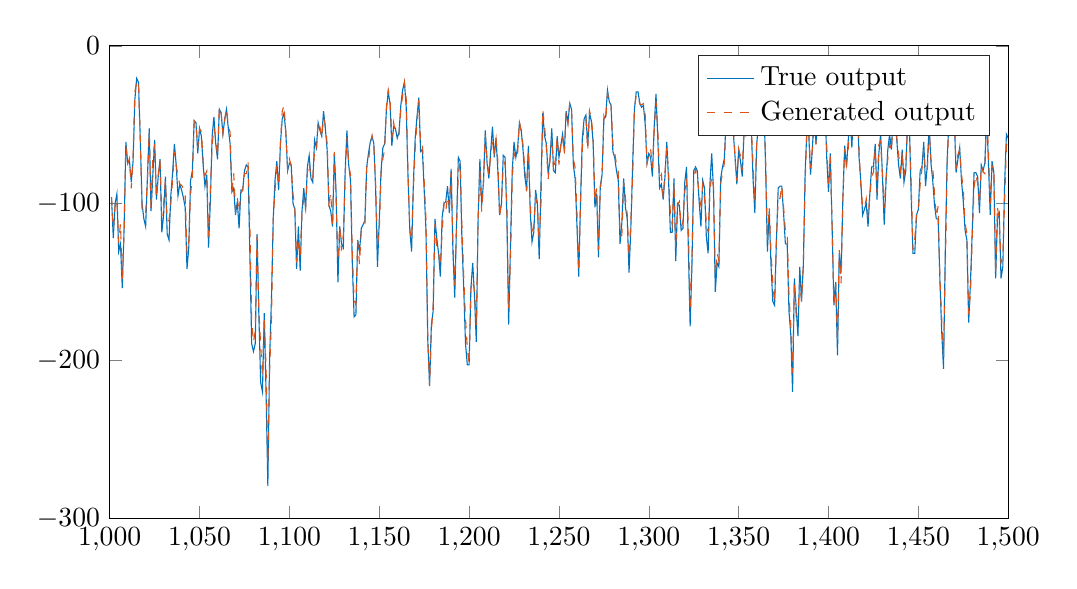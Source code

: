 % This file was created by matlab2tikz.
% Minimal pgfplots version: 1.3
%
\definecolor{mycolor1}{rgb}{0.0,0.447,0.741}%
\definecolor{mycolor2}{rgb}{0.85,0.325,0.098}%
%
\begin{tikzpicture}

\begin{axis}[%
width=11.411cm,
height=6cm,
at={(0cm,0cm)},
scale only axis,
xmin=1000,
xmax=1500,
ymin=-300,
ymax=0,
legend style={legend cell align=left,align=left,draw=white!15!black}
]
\addplot [color=mycolor1,solid]
  table[row sep=crcr]{%
1001	-96.436\\
1002	-122.07\\
1003	-100.098\\
1004	-93.994\\
1005	-130.615\\
1006	-125.732\\
1007	-153.809\\
1008	-115.967\\
1009	-61.035\\
1010	-74.463\\
1011	-73.242\\
1012	-86.67\\
1013	-73.242\\
1014	-34.18\\
1015	-20.752\\
1016	-23.193\\
1017	-58.594\\
1018	-100.098\\
1019	-109.863\\
1020	-114.746\\
1021	-83.008\\
1022	-52.49\\
1023	-104.98\\
1024	-81.787\\
1025	-59.814\\
1026	-97.656\\
1027	-83.008\\
1028	-72.021\\
1029	-118.408\\
1030	-107.422\\
1031	-83.008\\
1032	-119.629\\
1033	-123.291\\
1034	-95.215\\
1035	-80.566\\
1036	-62.256\\
1037	-75.684\\
1038	-95.215\\
1039	-87.891\\
1040	-91.553\\
1041	-96.436\\
1042	-102.539\\
1043	-141.602\\
1044	-128.174\\
1045	-85.449\\
1046	-79.346\\
1047	-47.607\\
1048	-48.828\\
1049	-68.359\\
1050	-52.49\\
1051	-57.373\\
1052	-75.684\\
1053	-89.111\\
1054	-81.787\\
1055	-128.174\\
1056	-98.877\\
1057	-57.373\\
1058	-45.166\\
1059	-62.256\\
1060	-72.021\\
1061	-40.283\\
1062	-42.725\\
1063	-56.152\\
1064	-46.387\\
1065	-40.283\\
1066	-52.49\\
1067	-62.256\\
1068	-92.773\\
1069	-90.332\\
1070	-107.422\\
1071	-98.877\\
1072	-115.967\\
1073	-91.553\\
1074	-91.553\\
1075	-79.346\\
1076	-75.684\\
1077	-76.904\\
1078	-133.057\\
1079	-189.209\\
1080	-194.092\\
1081	-189.209\\
1082	-119.629\\
1083	-170.898\\
1084	-213.623\\
1085	-219.727\\
1086	-169.678\\
1087	-219.727\\
1088	-279.541\\
1089	-197.754\\
1090	-161.133\\
1091	-109.863\\
1092	-85.449\\
1093	-73.242\\
1094	-91.553\\
1095	-62.256\\
1096	-46.387\\
1097	-42.725\\
1098	-54.932\\
1099	-79.346\\
1100	-74.463\\
1101	-75.684\\
1102	-100.098\\
1103	-103.76\\
1104	-141.602\\
1105	-114.746\\
1106	-142.822\\
1107	-104.98\\
1108	-90.332\\
1109	-103.76\\
1110	-76.904\\
1111	-69.58\\
1112	-84.229\\
1113	-86.67\\
1114	-59.814\\
1115	-64.697\\
1116	-48.828\\
1117	-53.711\\
1118	-57.373\\
1119	-41.504\\
1120	-52.49\\
1121	-65.918\\
1122	-101.318\\
1123	-104.98\\
1124	-114.746\\
1125	-68.359\\
1126	-93.994\\
1127	-150.146\\
1128	-114.746\\
1129	-125.732\\
1130	-128.174\\
1131	-80.566\\
1132	-53.711\\
1133	-75.684\\
1134	-85.449\\
1135	-137.939\\
1136	-172.119\\
1137	-170.898\\
1138	-123.291\\
1139	-130.615\\
1140	-115.967\\
1141	-113.525\\
1142	-111.084\\
1143	-76.904\\
1144	-68.359\\
1145	-61.035\\
1146	-57.373\\
1147	-62.256\\
1148	-91.553\\
1149	-140.381\\
1150	-111.084\\
1151	-79.346\\
1152	-64.697\\
1153	-62.256\\
1154	-40.283\\
1155	-29.297\\
1156	-36.621\\
1157	-63.477\\
1158	-51.27\\
1159	-52.49\\
1160	-58.594\\
1161	-54.932\\
1162	-37.842\\
1163	-28.076\\
1164	-23.193\\
1165	-39.063\\
1166	-83.008\\
1167	-117.188\\
1168	-130.615\\
1169	-86.67\\
1170	-58.594\\
1171	-45.166\\
1172	-32.959\\
1173	-67.139\\
1174	-65.918\\
1175	-91.553\\
1176	-117.188\\
1177	-186.768\\
1178	-216.064\\
1179	-177.002\\
1180	-168.457\\
1181	-109.863\\
1182	-122.07\\
1183	-131.836\\
1184	-146.484\\
1185	-108.643\\
1186	-100.098\\
1187	-98.877\\
1188	-89.111\\
1189	-106.201\\
1190	-78.125\\
1191	-130.615\\
1192	-159.912\\
1193	-113.525\\
1194	-70.801\\
1195	-73.242\\
1196	-123.291\\
1197	-153.809\\
1198	-189.209\\
1199	-202.637\\
1200	-202.637\\
1201	-153.809\\
1202	-137.939\\
1203	-158.691\\
1204	-187.988\\
1205	-109.863\\
1206	-72.021\\
1207	-101.318\\
1208	-86.67\\
1209	-53.711\\
1210	-74.463\\
1211	-84.229\\
1212	-67.139\\
1213	-51.27\\
1214	-70.801\\
1215	-58.594\\
1216	-79.346\\
1217	-107.422\\
1218	-100.098\\
1219	-69.58\\
1220	-70.801\\
1221	-107.422\\
1222	-177.002\\
1223	-128.174\\
1224	-79.346\\
1225	-61.035\\
1226	-70.801\\
1227	-64.697\\
1228	-48.828\\
1229	-53.711\\
1230	-65.918\\
1231	-83.008\\
1232	-91.553\\
1233	-63.477\\
1234	-104.98\\
1235	-124.512\\
1236	-118.408\\
1237	-91.553\\
1238	-100.098\\
1239	-135.498\\
1240	-87.891\\
1241	-42.725\\
1242	-57.373\\
1243	-62.256\\
1244	-81.787\\
1245	-72.021\\
1246	-52.49\\
1247	-79.346\\
1248	-80.566\\
1249	-57.373\\
1250	-70.801\\
1251	-63.477\\
1252	-56.152\\
1253	-67.139\\
1254	-41.504\\
1255	-48.828\\
1256	-36.621\\
1257	-40.283\\
1258	-75.684\\
1259	-84.229\\
1260	-113.525\\
1261	-146.484\\
1262	-98.877\\
1263	-58.594\\
1264	-46.387\\
1265	-43.945\\
1266	-63.477\\
1267	-42.725\\
1268	-47.607\\
1269	-61.035\\
1270	-102.539\\
1271	-93.994\\
1272	-134.277\\
1273	-89.111\\
1274	-81.787\\
1275	-46.387\\
1276	-45.166\\
1277	-28.076\\
1278	-35.4\\
1279	-37.842\\
1280	-67.139\\
1281	-70.801\\
1282	-79.346\\
1283	-85.449\\
1284	-125.732\\
1285	-112.305\\
1286	-84.229\\
1287	-102.539\\
1288	-109.863\\
1289	-144.043\\
1290	-115.967\\
1291	-75.684\\
1292	-40.283\\
1293	-29.297\\
1294	-29.297\\
1295	-36.621\\
1296	-39.063\\
1297	-37.842\\
1298	-50.049\\
1299	-74.463\\
1300	-68.359\\
1301	-70.801\\
1302	-83.008\\
1303	-51.27\\
1304	-30.518\\
1305	-58.594\\
1306	-90.332\\
1307	-87.891\\
1308	-97.656\\
1309	-83.008\\
1310	-61.035\\
1311	-85.449\\
1312	-118.408\\
1313	-118.408\\
1314	-84.229\\
1315	-136.719\\
1316	-100.098\\
1317	-101.318\\
1318	-117.188\\
1319	-115.967\\
1320	-86.67\\
1321	-76.904\\
1322	-128.174\\
1323	-178.223\\
1324	-139.16\\
1325	-79.346\\
1326	-76.904\\
1327	-79.346\\
1328	-98.877\\
1329	-114.746\\
1330	-85.449\\
1331	-90.332\\
1332	-120.85\\
1333	-131.836\\
1334	-87.891\\
1335	-68.359\\
1336	-91.553\\
1337	-156.25\\
1338	-137.939\\
1339	-140.381\\
1340	-84.229\\
1341	-76.904\\
1342	-72.021\\
1343	-47.607\\
1344	-30.518\\
1345	-26.855\\
1346	-23.193\\
1347	-54.932\\
1348	-70.801\\
1349	-87.891\\
1350	-65.918\\
1351	-73.242\\
1352	-83.008\\
1353	-53.711\\
1354	-56.152\\
1355	-53.711\\
1356	-40.283\\
1357	-51.27\\
1358	-84.229\\
1359	-106.201\\
1360	-63.477\\
1361	-48.828\\
1362	-40.283\\
1363	-50.049\\
1364	-35.4\\
1365	-76.904\\
1366	-130.615\\
1367	-104.98\\
1368	-139.16\\
1369	-162.354\\
1370	-164.795\\
1371	-124.512\\
1372	-90.332\\
1373	-89.111\\
1374	-89.111\\
1375	-106.201\\
1376	-125.732\\
1377	-125.732\\
1378	-168.457\\
1379	-183.105\\
1380	-219.727\\
1381	-147.705\\
1382	-166.016\\
1383	-184.326\\
1384	-140.381\\
1385	-162.354\\
1386	-139.16\\
1387	-80.566\\
1388	-52.49\\
1389	-56.152\\
1390	-81.787\\
1391	-65.918\\
1392	-43.945\\
1393	-62.256\\
1394	-47.607\\
1395	-36.621\\
1396	-46.387\\
1397	-52.49\\
1398	-36.621\\
1399	-70.801\\
1400	-92.773\\
1401	-68.359\\
1402	-114.746\\
1403	-164.795\\
1404	-150.146\\
1405	-196.533\\
1406	-131.836\\
1407	-144.043\\
1408	-96.436\\
1409	-63.477\\
1410	-76.904\\
1411	-59.814\\
1412	-45.166\\
1413	-64.697\\
1414	-36.621\\
1415	-28.076\\
1416	-34.18\\
1417	-70.801\\
1418	-86.67\\
1419	-107.422\\
1420	-103.76\\
1421	-100.098\\
1422	-114.746\\
1423	-93.994\\
1424	-76.904\\
1425	-76.904\\
1426	-62.256\\
1427	-97.656\\
1428	-68.359\\
1429	-56.152\\
1430	-81.787\\
1431	-113.525\\
1432	-86.67\\
1433	-65.918\\
1434	-56.152\\
1435	-65.918\\
1436	-45.166\\
1437	-45.166\\
1438	-59.814\\
1439	-75.684\\
1440	-84.229\\
1441	-65.918\\
1442	-86.67\\
1443	-79.346\\
1444	-47.607\\
1445	-50.049\\
1446	-95.215\\
1447	-131.836\\
1448	-131.836\\
1449	-107.422\\
1450	-103.76\\
1451	-79.346\\
1452	-76.904\\
1453	-61.035\\
1454	-89.111\\
1455	-75.684\\
1456	-50.049\\
1457	-74.463\\
1458	-85.449\\
1459	-101.318\\
1460	-109.863\\
1461	-109.863\\
1462	-148.926\\
1463	-181.885\\
1464	-205.078\\
1465	-129.395\\
1466	-73.242\\
1467	-47.607\\
1468	-34.18\\
1469	-54.932\\
1470	-46.387\\
1471	-80.566\\
1472	-72.021\\
1473	-64.697\\
1474	-85.449\\
1475	-98.877\\
1476	-117.188\\
1477	-123.291\\
1478	-175.781\\
1479	-150.146\\
1480	-117.188\\
1481	-80.566\\
1482	-80.566\\
1483	-83.008\\
1484	-106.201\\
1485	-75.684\\
1486	-79.346\\
1487	-74.463\\
1488	-42.725\\
1489	-74.463\\
1490	-107.422\\
1491	-73.242\\
1492	-80.566\\
1493	-147.705\\
1494	-109.863\\
1495	-106.201\\
1496	-147.705\\
1497	-140.381\\
1498	-87.891\\
1499	-56.152\\
1500	-58.594\\
};
\addlegendentry{True output};

\addplot [color=mycolor2,dashed]
  table[row sep=crcr]{%
1001	-96.099\\
1002	-116.547\\
1003	-101.765\\
1004	-97.539\\
1005	-125.094\\
1006	-112.844\\
1007	-148.627\\
1008	-118.953\\
1009	-63.807\\
1010	-74.829\\
1011	-71.501\\
1012	-90.535\\
1013	-70.491\\
1014	-29.023\\
1015	-23.099\\
1016	-21.952\\
1017	-58.764\\
1018	-103.339\\
1019	-102.622\\
1020	-106.443\\
1021	-85.456\\
1022	-54.446\\
1023	-103.485\\
1024	-71.2\\
1025	-62.505\\
1026	-96.471\\
1027	-82.0\\
1028	-72.504\\
1029	-108.266\\
1030	-100.422\\
1031	-85.709\\
1032	-111.528\\
1033	-110.718\\
1034	-100.124\\
1035	-84.789\\
1036	-67.227\\
1037	-75.654\\
1038	-83.431\\
1039	-87.777\\
1040	-88.565\\
1041	-90.562\\
1042	-95.104\\
1043	-131.529\\
1044	-124.122\\
1045	-93.899\\
1046	-83.273\\
1047	-47.602\\
1048	-49.434\\
1049	-64.951\\
1050	-52.62\\
1051	-54.413\\
1052	-73.178\\
1053	-82.492\\
1054	-79.613\\
1055	-121.17\\
1056	-91.192\\
1057	-63.201\\
1058	-52.126\\
1059	-58.756\\
1060	-70.204\\
1061	-38.641\\
1062	-42.325\\
1063	-55.526\\
1064	-47.08\\
1065	-40.066\\
1066	-51.252\\
1067	-54.729\\
1068	-93.542\\
1069	-81.021\\
1070	-103.953\\
1071	-96.496\\
1072	-105.627\\
1073	-93.407\\
1074	-91.713\\
1075	-81.105\\
1076	-81.16\\
1077	-74.007\\
1078	-114.588\\
1079	-174.132\\
1080	-188.354\\
1081	-181.163\\
1082	-121.182\\
1083	-167.881\\
1084	-190.143\\
1085	-209.516\\
1086	-174.111\\
1087	-203.747\\
1088	-264.942\\
1089	-205.147\\
1090	-173.744\\
1091	-110.218\\
1092	-91.589\\
1093	-75.98\\
1094	-88.875\\
1095	-62.212\\
1096	-41.564\\
1097	-37.822\\
1098	-54.866\\
1099	-77.884\\
1100	-71.784\\
1101	-76.025\\
1102	-94.38\\
1103	-102.158\\
1104	-137.593\\
1105	-122.392\\
1106	-134.199\\
1107	-105.955\\
1108	-97.007\\
1109	-103.9\\
1110	-80.59\\
1111	-74.034\\
1112	-84.538\\
1113	-83.938\\
1114	-66.455\\
1115	-67.422\\
1116	-48.045\\
1117	-51.527\\
1118	-58.313\\
1119	-45.493\\
1120	-50.616\\
1121	-62.349\\
1122	-99.574\\
1123	-93.489\\
1124	-115.282\\
1125	-67.434\\
1126	-97.115\\
1127	-136.378\\
1128	-114.598\\
1129	-130.051\\
1130	-120.009\\
1131	-83.447\\
1132	-58.214\\
1133	-75.541\\
1134	-81.823\\
1135	-132.352\\
1136	-161.186\\
1137	-164.557\\
1138	-124.039\\
1139	-138.544\\
1140	-116.917\\
1141	-115.809\\
1142	-114.425\\
1143	-77.508\\
1144	-73.364\\
1145	-62.417\\
1146	-57.03\\
1147	-64.462\\
1148	-88.659\\
1149	-126.326\\
1150	-117.399\\
1151	-81.314\\
1152	-71.548\\
1153	-65.95\\
1154	-38.231\\
1155	-28.089\\
1156	-34.576\\
1157	-58.53\\
1158	-48.663\\
1159	-55.54\\
1160	-56.361\\
1161	-56.176\\
1162	-40.573\\
1163	-31.614\\
1164	-23.033\\
1165	-33.808\\
1166	-80.538\\
1167	-116.786\\
1168	-123.237\\
1169	-90.165\\
1170	-65.039\\
1171	-47.967\\
1172	-34.43\\
1173	-62.073\\
1174	-61.993\\
1175	-86.153\\
1176	-110.248\\
1177	-185.628\\
1178	-215.648\\
1179	-181.764\\
1180	-164.915\\
1181	-113.218\\
1182	-127.178\\
1183	-131.046\\
1184	-139.805\\
1185	-117.697\\
1186	-100.707\\
1187	-105.106\\
1188	-95.704\\
1189	-101.459\\
1190	-80.342\\
1191	-124.915\\
1192	-152.064\\
1193	-114.444\\
1194	-81.15\\
1195	-74.244\\
1196	-113.906\\
1197	-146.677\\
1198	-173.752\\
1199	-191.779\\
1200	-202.315\\
1201	-154.537\\
1202	-148.667\\
1203	-155.395\\
1204	-177.722\\
1205	-110.429\\
1206	-78.822\\
1207	-105.2\\
1208	-86.489\\
1209	-56.311\\
1210	-72.746\\
1211	-81.739\\
1212	-69.501\\
1213	-60.749\\
1214	-67.805\\
1215	-59.058\\
1216	-73.197\\
1217	-109.017\\
1218	-98.468\\
1219	-76.225\\
1220	-73.801\\
1221	-100.412\\
1222	-166.871\\
1223	-136.914\\
1224	-83.947\\
1225	-68.251\\
1226	-71.743\\
1227	-68.225\\
1228	-48.017\\
1229	-55.114\\
1230	-63.116\\
1231	-78.484\\
1232	-92.425\\
1233	-66.326\\
1234	-99.703\\
1235	-120.221\\
1236	-114.168\\
1237	-95.879\\
1238	-102.152\\
1239	-125.043\\
1240	-99.087\\
1241	-40.546\\
1242	-51.331\\
1243	-64.685\\
1244	-84.542\\
1245	-72.566\\
1246	-58.685\\
1247	-80.041\\
1248	-72.022\\
1249	-58.339\\
1250	-75.437\\
1251	-63.119\\
1252	-57.539\\
1253	-68.425\\
1254	-42.264\\
1255	-49.679\\
1256	-36.109\\
1257	-40.71\\
1258	-71.881\\
1259	-77.335\\
1260	-105.939\\
1261	-143.827\\
1262	-100.454\\
1263	-65.317\\
1264	-48.892\\
1265	-46.43\\
1266	-66.207\\
1267	-41.157\\
1268	-45.81\\
1269	-57.551\\
1270	-98.512\\
1271	-90.384\\
1272	-129.644\\
1273	-90.832\\
1274	-82.222\\
1275	-44.39\\
1276	-47.741\\
1277	-30.483\\
1278	-34.057\\
1279	-37.519\\
1280	-62.418\\
1281	-67.868\\
1282	-75.199\\
1283	-80.13\\
1284	-121.071\\
1285	-120.319\\
1286	-86.754\\
1287	-96.905\\
1288	-107.241\\
1289	-134.088\\
1290	-111.499\\
1291	-83.526\\
1292	-40.111\\
1293	-31.123\\
1294	-31.892\\
1295	-37.023\\
1296	-37.456\\
1297	-36.688\\
1298	-44.107\\
1299	-74.909\\
1300	-69.231\\
1301	-65.607\\
1302	-77.494\\
1303	-54.149\\
1304	-35.078\\
1305	-53.216\\
1306	-84.366\\
1307	-81.682\\
1308	-96.424\\
1309	-80.332\\
1310	-64.77\\
1311	-80.561\\
1312	-106.586\\
1313	-113.327\\
1314	-87.176\\
1315	-128.642\\
1316	-100.999\\
1317	-98.843\\
1318	-115.135\\
1319	-111.813\\
1320	-92.78\\
1321	-83.952\\
1322	-115.263\\
1323	-167.292\\
1324	-135.688\\
1325	-85.461\\
1326	-78.461\\
1327	-84.225\\
1328	-93.112\\
1329	-104.943\\
1330	-88.633\\
1331	-96.984\\
1332	-111.384\\
1333	-118.694\\
1334	-91.713\\
1335	-82.896\\
1336	-89.273\\
1337	-145.326\\
1338	-131.425\\
1339	-136.287\\
1340	-87.591\\
1341	-80.67\\
1342	-74.7\\
1343	-49.105\\
1344	-29.527\\
1345	-24.117\\
1346	-23.135\\
1347	-47.514\\
1348	-72.017\\
1349	-85.722\\
1350	-65.562\\
1351	-70.019\\
1352	-78.958\\
1353	-53.348\\
1354	-57.058\\
1355	-54.43\\
1356	-42.682\\
1357	-50.668\\
1358	-75.24\\
1359	-99.193\\
1360	-62.381\\
1361	-53.972\\
1362	-46.059\\
1363	-52.226\\
1364	-33.144\\
1365	-72.268\\
1366	-123.646\\
1367	-102.75\\
1368	-130.983\\
1369	-150.979\\
1370	-163.208\\
1371	-122.623\\
1372	-97.201\\
1373	-96.896\\
1374	-88.868\\
1375	-102.411\\
1376	-117.706\\
1377	-118.113\\
1378	-158.256\\
1379	-176.997\\
1380	-207.702\\
1381	-151.035\\
1382	-170.864\\
1383	-168.373\\
1384	-150.636\\
1385	-161.905\\
1386	-138.726\\
1387	-86.154\\
1388	-52.847\\
1389	-54.498\\
1390	-77.6\\
1391	-65.615\\
1392	-48.63\\
1393	-62.665\\
1394	-46.36\\
1395	-38.315\\
1396	-44.875\\
1397	-47.129\\
1398	-41.474\\
1399	-63.75\\
1400	-87.592\\
1401	-70.277\\
1402	-113.912\\
1403	-163.837\\
1404	-151.224\\
1405	-187.448\\
1406	-129.686\\
1407	-150.855\\
1408	-96.783\\
1409	-65.572\\
1410	-75.544\\
1411	-64.902\\
1412	-46.808\\
1413	-58.436\\
1414	-42.083\\
1415	-24.215\\
1416	-28.946\\
1417	-66.658\\
1418	-88.67\\
1419	-101.725\\
1420	-103.23\\
1421	-97.139\\
1422	-108.893\\
1423	-95.556\\
1424	-83.015\\
1425	-80.388\\
1426	-65.667\\
1427	-93.216\\
1428	-62.77\\
1429	-60.531\\
1430	-81.357\\
1431	-103.064\\
1432	-84.288\\
1433	-71.677\\
1434	-62.398\\
1435	-66.681\\
1436	-44.886\\
1437	-44.225\\
1438	-58.21\\
1439	-68.634\\
1440	-79.21\\
1441	-70.782\\
1442	-82.157\\
1443	-74.865\\
1444	-52.253\\
1445	-53.383\\
1446	-86.942\\
1447	-129.903\\
1448	-122.752\\
1449	-106.542\\
1450	-104.56\\
1451	-87.938\\
1452	-78.289\\
1453	-66.092\\
1454	-80.217\\
1455	-78.546\\
1456	-52.638\\
1457	-72.181\\
1458	-76.91\\
1459	-94.032\\
1460	-108.483\\
1461	-101.847\\
1462	-147.633\\
1463	-173.676\\
1464	-197.029\\
1465	-139.605\\
1466	-76.704\\
1467	-48.543\\
1468	-36.79\\
1469	-49.157\\
1470	-45.321\\
1471	-78.132\\
1472	-69.046\\
1473	-66.204\\
1474	-81.327\\
1475	-91.581\\
1476	-112.463\\
1477	-119.439\\
1478	-170.459\\
1479	-156.542\\
1480	-121.034\\
1481	-89.847\\
1482	-81.875\\
1483	-87.408\\
1484	-100.458\\
1485	-76.275\\
1486	-80.062\\
1487	-81.186\\
1488	-39.542\\
1489	-67.903\\
1490	-100.281\\
1491	-76.225\\
1492	-76.966\\
1493	-144.134\\
1494	-102.09\\
1495	-110.9\\
1496	-137.798\\
1497	-134.562\\
1498	-98.379\\
1499	-63.525\\
1500	-58.737\\
};
\addlegendentry{Generated output};

\end{axis}
\end{tikzpicture}%